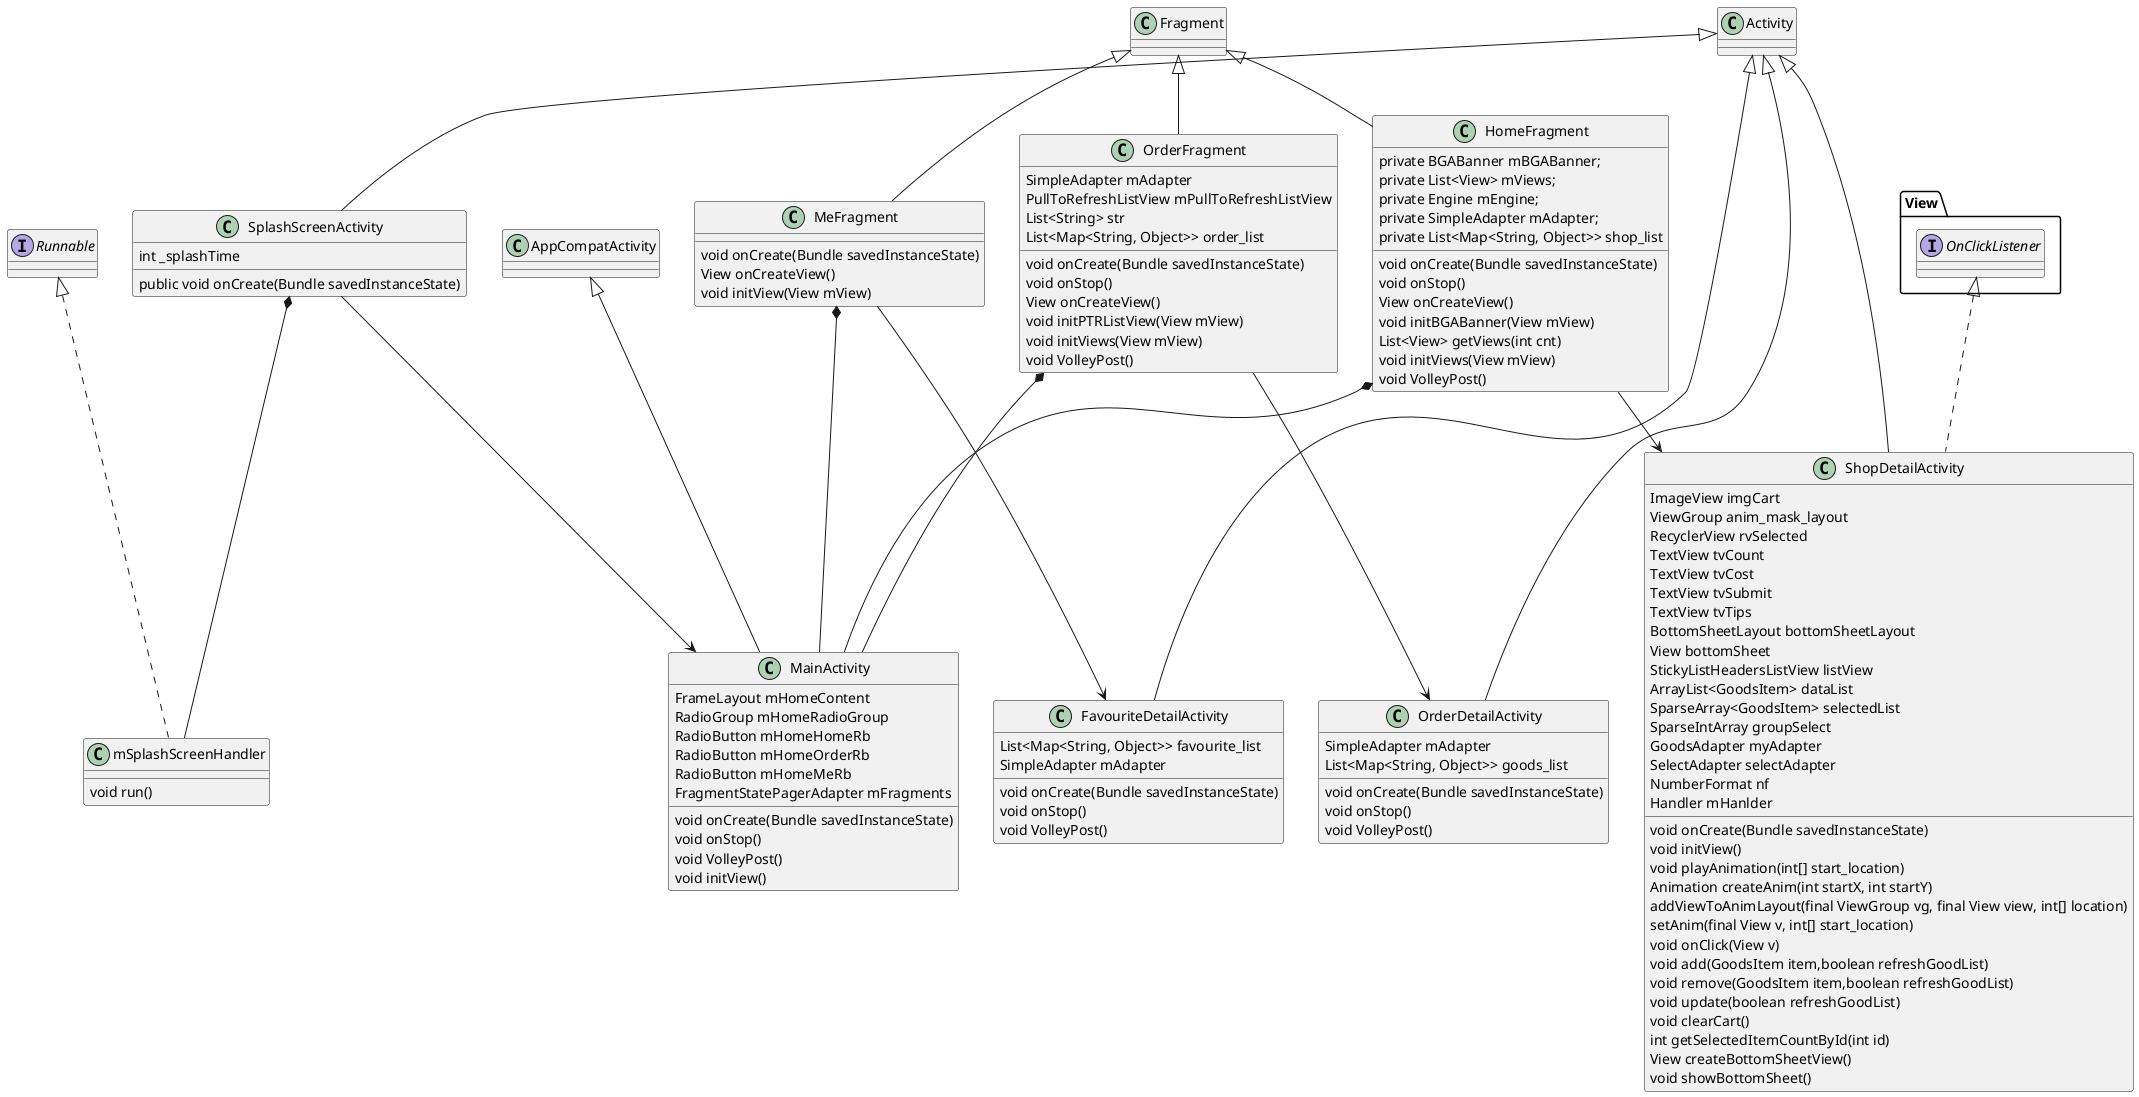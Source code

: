 @startuml

class SplashScreenActivity extends Activity{
    int _splashTime
    public void onCreate(Bundle savedInstanceState)
}

class mSplashScreenHandler implements Runnable{
        void run()
}

SplashScreenActivity *-- mSplashScreenHandler
SplashScreenActivity --> MainActivity

class MainActivity extends AppCompatActivity{
    FrameLayout mHomeContent
    RadioGroup mHomeRadioGroup
    RadioButton mHomeHomeRb
    RadioButton mHomeOrderRb
    RadioButton mHomeMeRb
    FragmentStatePagerAdapter mFragments
    void onCreate(Bundle savedInstanceState)
    void onStop()
    void VolleyPost()
    void initView()
}

class HomeFragment extends Fragment{
    private BGABanner mBGABanner;
    private List<View> mViews;
    private Engine mEngine;
    private SimpleAdapter mAdapter;
    private List<Map<String, Object>> shop_list
    void onCreate(Bundle savedInstanceState)
    void onStop()
    View onCreateView()
    void initBGABanner(View mView)
    List<View> getViews(int cnt)
    void initViews(View mView)
    void VolleyPost()
}

class MeFragment extends Fragment{
    void onCreate(Bundle savedInstanceState)
    View onCreateView()
    void initView(View mView)
}

class OrderFragment extends Fragment{
    SimpleAdapter mAdapter
    PullToRefreshListView mPullToRefreshListView
    List<String> str
    List<Map<String, Object>> order_list
    void onCreate(Bundle savedInstanceState)
    void onStop()
    View onCreateView()
    void initPTRListView(View mView)
    void initViews(View mView)
    void VolleyPost()
}

HomeFragment *-- MainActivity
MeFragment *-- MainActivity
OrderFragment *-- MainActivity


class FavouriteDetailActivity extends Activity {
    List<Map<String, Object>> favourite_list
    SimpleAdapter mAdapter
    void onCreate(Bundle savedInstanceState)
    void onStop()
    void VolleyPost()
}

MeFragment --> FavouriteDetailActivity

class OrderDetailActivity extends Activity {
    SimpleAdapter mAdapter
    List<Map<String, Object>> goods_list
    void onCreate(Bundle savedInstanceState)
    void onStop()
    void VolleyPost()
}

OrderFragment --> OrderDetailActivity

class ShopDetailActivity extends Activity implements View.OnClickListener {
    ImageView imgCart
    ViewGroup anim_mask_layout
    RecyclerView rvSelected
    TextView tvCount
    TextView tvCost
    TextView tvSubmit
    TextView tvTips
    BottomSheetLayout bottomSheetLayout
    View bottomSheet
    StickyListHeadersListView listView
    ArrayList<GoodsItem> dataList
    SparseArray<GoodsItem> selectedList
    SparseIntArray groupSelect
    GoodsAdapter myAdapter
    SelectAdapter selectAdapter
    NumberFormat nf
    Handler mHanlder
    void onCreate(Bundle savedInstanceState)
    void initView()
    void playAnimation(int[] start_location)
    Animation createAnim(int startX, int startY)
    addViewToAnimLayout(final ViewGroup vg, final View view, int[] location)
    setAnim(final View v, int[] start_location)
    void onClick(View v)
    void add(GoodsItem item,boolean refreshGoodList)
    void remove(GoodsItem item,boolean refreshGoodList)
    void update(boolean refreshGoodList)
    void clearCart()
    int getSelectedItemCountById(int id)
    View createBottomSheetView()
    void showBottomSheet()
}

HomeFragment --> ShopDetailActivity


@enduml